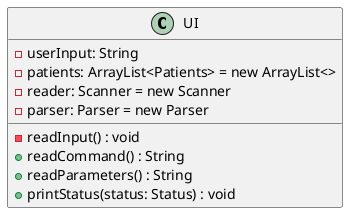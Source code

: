 @startuml
'https://plantuml.com/class-diagram

class UI {
-userInput: String
-patients: ArrayList<Patients> = new ArrayList<>
-reader: Scanner = new Scanner
-parser: Parser = new Parser
-readInput() : void
+readCommand() : String
+readParameters() : String
+printStatus(status: Status) : void
}

@enduml
